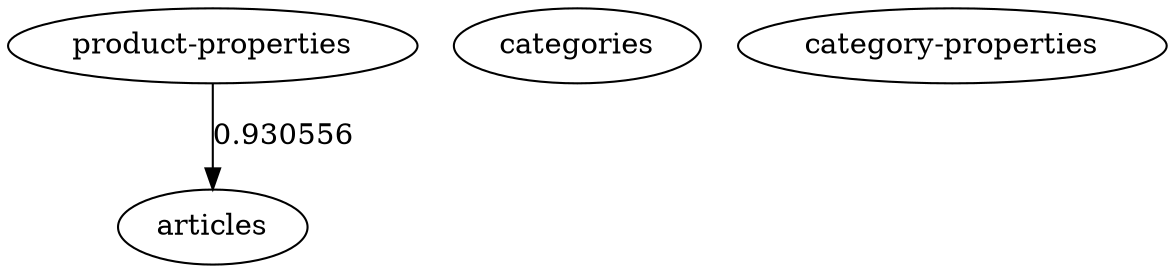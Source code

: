 digraph G {
0[label="articles"];
1[label="categories"];
2[label="category-properties"];
3[label="product-properties"];
3->0 [label="0.930556"];
}
